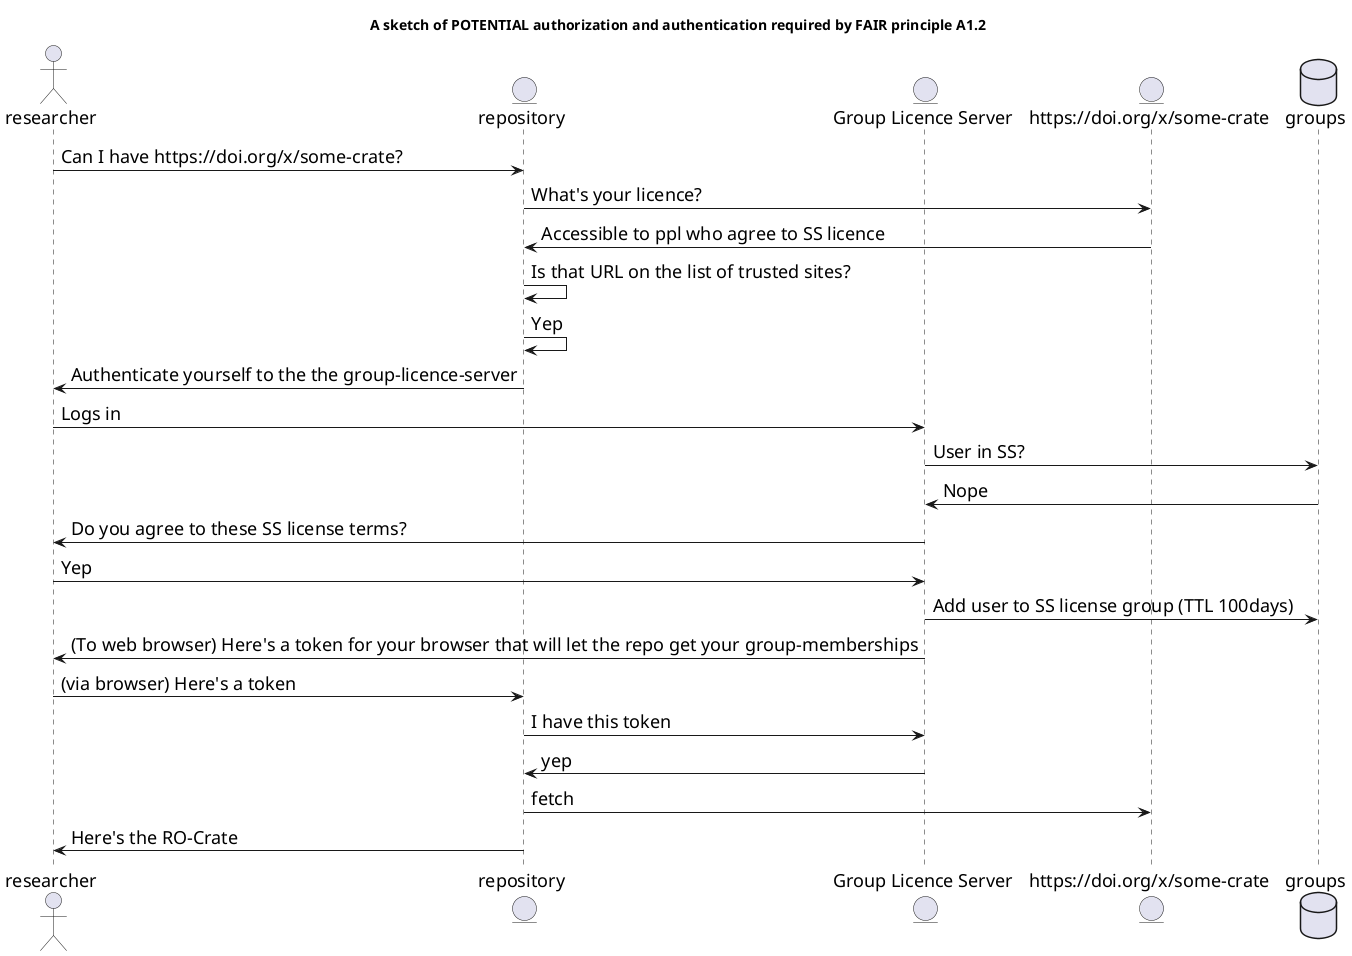 
@startuml
skinparam defaultFontSize 18

title: A sketch of POTENTIAL authorization and authentication required by FAIR principle A1.2 
actor       researcher     as res
entity    repository    as rep
entity    "Group Licence Server"    as gls
entity "https://doi.org/x/some-crate" as c
database "groups" as gps
res -> rep : Can I have https://doi.org/x/some-crate?
rep -> c : What's your licence?
c -> rep : Accessible to ppl who agree to SS licence
rep -> rep : Is that URL on the list of trusted sites?
rep -> rep : Yep
rep -> res : Authenticate yourself to the the group-licence-server
res -> gls : Logs in 
gls-> gps : User in SS?
gps -> gls : Nope
gls -> res : Do you agree to these SS license terms?
res -> gls : Yep
gls -> gps : Add user to SS license group (TTL 100days)
gls -> res : (To web browser) Here's a token for your browser that will let the repo get your group-memberships
res -> rep : (via browser) Here's a token
rep -> gls : I have this token
gls -> rep : yep
rep -> c : fetch
rep -> res : Here's the RO-Crate
@enduml
